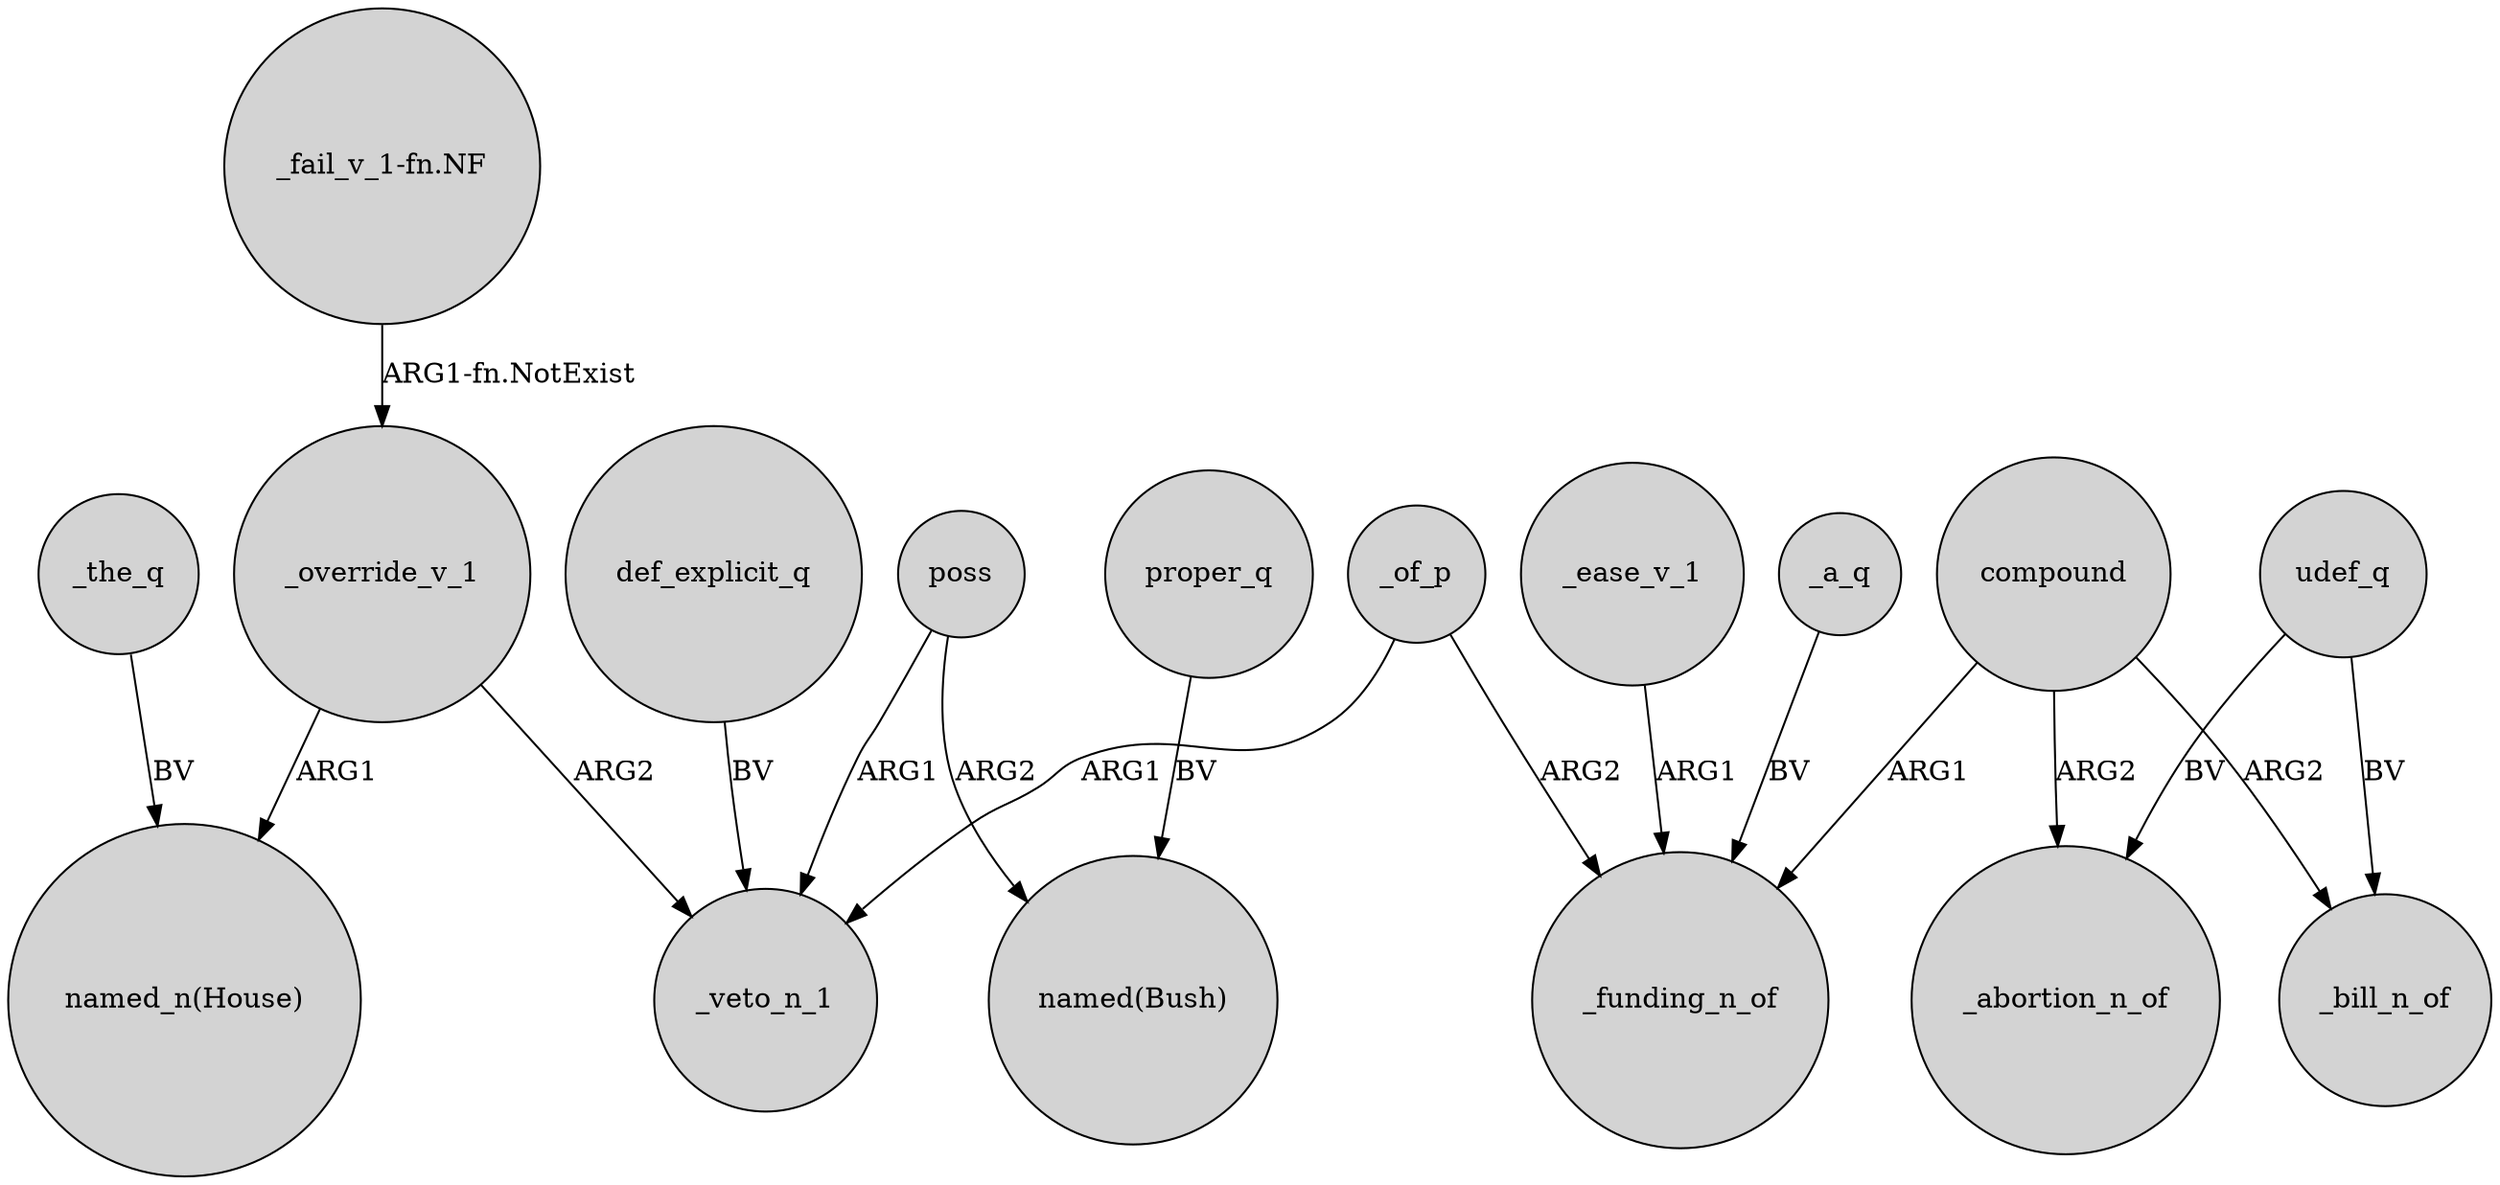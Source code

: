 digraph {
	node [shape=circle style=filled]
	_override_v_1 -> "named_n(House)" [label=ARG1]
	_override_v_1 -> _veto_n_1 [label=ARG2]
	compound -> _funding_n_of [label=ARG1]
	udef_q -> _abortion_n_of [label=BV]
	poss -> "named(Bush)" [label=ARG2]
	udef_q -> _bill_n_of [label=BV]
	_of_p -> _veto_n_1 [label=ARG1]
	_ease_v_1 -> _funding_n_of [label=ARG1]
	_of_p -> _funding_n_of [label=ARG2]
	_a_q -> _funding_n_of [label=BV]
	poss -> _veto_n_1 [label=ARG1]
	_the_q -> "named_n(House)" [label=BV]
	def_explicit_q -> _veto_n_1 [label=BV]
	compound -> _abortion_n_of [label=ARG2]
	proper_q -> "named(Bush)" [label=BV]
	compound -> _bill_n_of [label=ARG2]
	"_fail_v_1-fn.NF" -> _override_v_1 [label="ARG1-fn.NotExist"]
}
